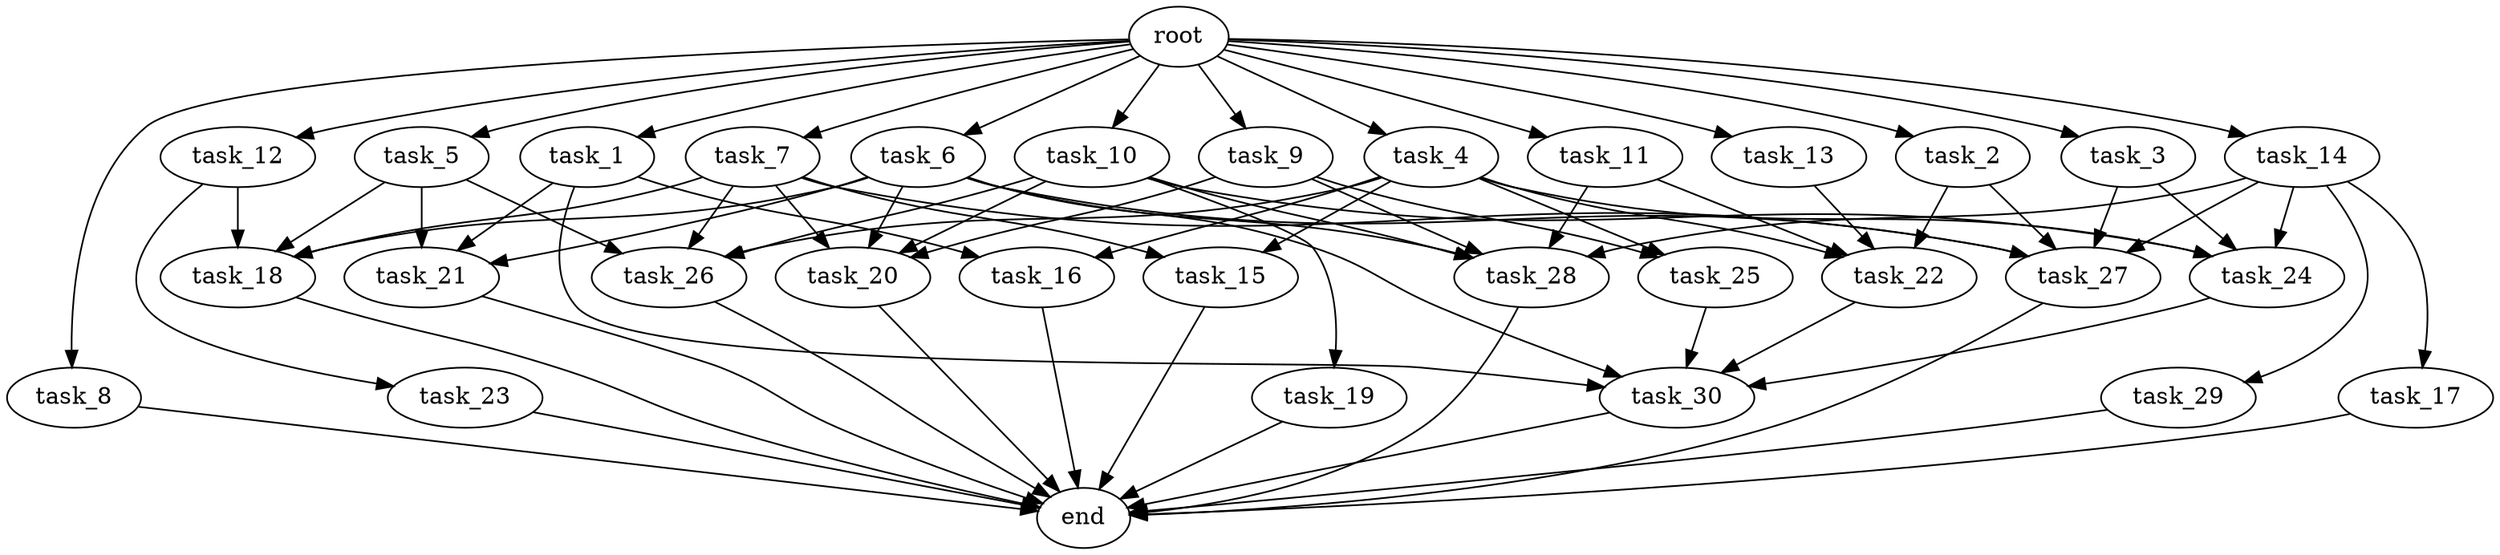 digraph G {
  root [size="0.000000e+00"];
  task_1 [size="5.872213e+09"];
  task_2 [size="8.616937e+08"];
  task_3 [size="2.078630e+09"];
  task_4 [size="4.746657e+09"];
  task_5 [size="8.675391e+09"];
  task_6 [size="9.866397e+09"];
  task_7 [size="6.620917e+08"];
  task_8 [size="9.600993e+09"];
  task_9 [size="7.561384e+09"];
  task_10 [size="8.853943e+08"];
  task_11 [size="4.095197e+09"];
  task_12 [size="9.144191e+09"];
  task_13 [size="4.145726e+09"];
  task_14 [size="5.558583e+09"];
  task_15 [size="7.102760e+09"];
  task_16 [size="7.552682e+09"];
  task_17 [size="1.370133e+09"];
  task_18 [size="1.860878e+09"];
  task_19 [size="3.818314e+09"];
  task_20 [size="5.539115e+09"];
  task_21 [size="4.232869e+08"];
  task_22 [size="8.262657e+09"];
  task_23 [size="8.346017e+09"];
  task_24 [size="3.039840e+09"];
  task_25 [size="5.593251e+09"];
  task_26 [size="4.635055e+09"];
  task_27 [size="2.693733e+08"];
  task_28 [size="2.546430e+07"];
  task_29 [size="2.627508e+09"];
  task_30 [size="9.560310e+09"];
  end [size="0.000000e+00"];

  root -> task_1 [size="1.000000e-12"];
  root -> task_2 [size="1.000000e-12"];
  root -> task_3 [size="1.000000e-12"];
  root -> task_4 [size="1.000000e-12"];
  root -> task_5 [size="1.000000e-12"];
  root -> task_6 [size="1.000000e-12"];
  root -> task_7 [size="1.000000e-12"];
  root -> task_8 [size="1.000000e-12"];
  root -> task_9 [size="1.000000e-12"];
  root -> task_10 [size="1.000000e-12"];
  root -> task_11 [size="1.000000e-12"];
  root -> task_12 [size="1.000000e-12"];
  root -> task_13 [size="1.000000e-12"];
  root -> task_14 [size="1.000000e-12"];
  task_1 -> task_16 [size="3.776341e+08"];
  task_1 -> task_21 [size="1.410956e+07"];
  task_1 -> task_30 [size="1.912062e+08"];
  task_2 -> task_22 [size="2.065664e+08"];
  task_2 -> task_27 [size="5.387466e+06"];
  task_3 -> task_24 [size="7.599600e+07"];
  task_3 -> task_27 [size="5.387466e+06"];
  task_4 -> task_15 [size="3.551380e+08"];
  task_4 -> task_16 [size="3.776341e+08"];
  task_4 -> task_22 [size="2.065664e+08"];
  task_4 -> task_24 [size="7.599600e+07"];
  task_4 -> task_25 [size="2.796626e+08"];
  task_4 -> task_26 [size="1.158764e+08"];
  task_5 -> task_18 [size="4.652195e+07"];
  task_5 -> task_21 [size="1.410956e+07"];
  task_5 -> task_26 [size="1.158764e+08"];
  task_6 -> task_18 [size="4.652195e+07"];
  task_6 -> task_20 [size="1.384779e+08"];
  task_6 -> task_21 [size="1.410956e+07"];
  task_6 -> task_27 [size="5.387466e+06"];
  task_6 -> task_28 [size="5.092861e+05"];
  task_6 -> task_30 [size="1.912062e+08"];
  task_7 -> task_15 [size="3.551380e+08"];
  task_7 -> task_18 [size="4.652195e+07"];
  task_7 -> task_20 [size="1.384779e+08"];
  task_7 -> task_26 [size="1.158764e+08"];
  task_7 -> task_27 [size="5.387466e+06"];
  task_8 -> end [size="1.000000e-12"];
  task_9 -> task_20 [size="1.384779e+08"];
  task_9 -> task_25 [size="2.796626e+08"];
  task_9 -> task_28 [size="5.092861e+05"];
  task_10 -> task_19 [size="3.818314e+08"];
  task_10 -> task_20 [size="1.384779e+08"];
  task_10 -> task_24 [size="7.599600e+07"];
  task_10 -> task_26 [size="1.158764e+08"];
  task_10 -> task_28 [size="5.092861e+05"];
  task_11 -> task_22 [size="2.065664e+08"];
  task_11 -> task_28 [size="5.092861e+05"];
  task_12 -> task_18 [size="4.652195e+07"];
  task_12 -> task_23 [size="8.346017e+08"];
  task_13 -> task_22 [size="2.065664e+08"];
  task_14 -> task_17 [size="1.370133e+08"];
  task_14 -> task_24 [size="7.599600e+07"];
  task_14 -> task_27 [size="5.387466e+06"];
  task_14 -> task_28 [size="5.092861e+05"];
  task_14 -> task_29 [size="2.627508e+08"];
  task_15 -> end [size="1.000000e-12"];
  task_16 -> end [size="1.000000e-12"];
  task_17 -> end [size="1.000000e-12"];
  task_18 -> end [size="1.000000e-12"];
  task_19 -> end [size="1.000000e-12"];
  task_20 -> end [size="1.000000e-12"];
  task_21 -> end [size="1.000000e-12"];
  task_22 -> task_30 [size="1.912062e+08"];
  task_23 -> end [size="1.000000e-12"];
  task_24 -> task_30 [size="1.912062e+08"];
  task_25 -> task_30 [size="1.912062e+08"];
  task_26 -> end [size="1.000000e-12"];
  task_27 -> end [size="1.000000e-12"];
  task_28 -> end [size="1.000000e-12"];
  task_29 -> end [size="1.000000e-12"];
  task_30 -> end [size="1.000000e-12"];
}
